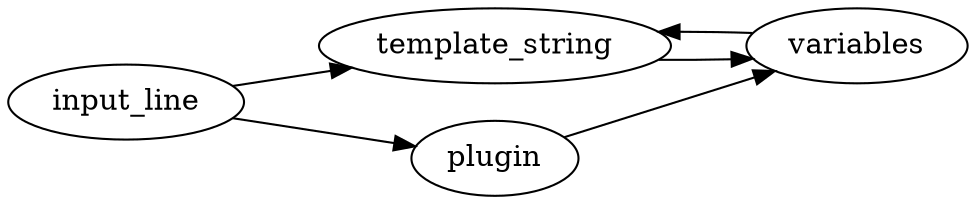 digraph vargraph {
    rankdir=LR;
    input_line -> template_string;
    variables -> template_string;
    input_line -> plugin;
    plugin -> variables;
    template_string -> variables;
}
